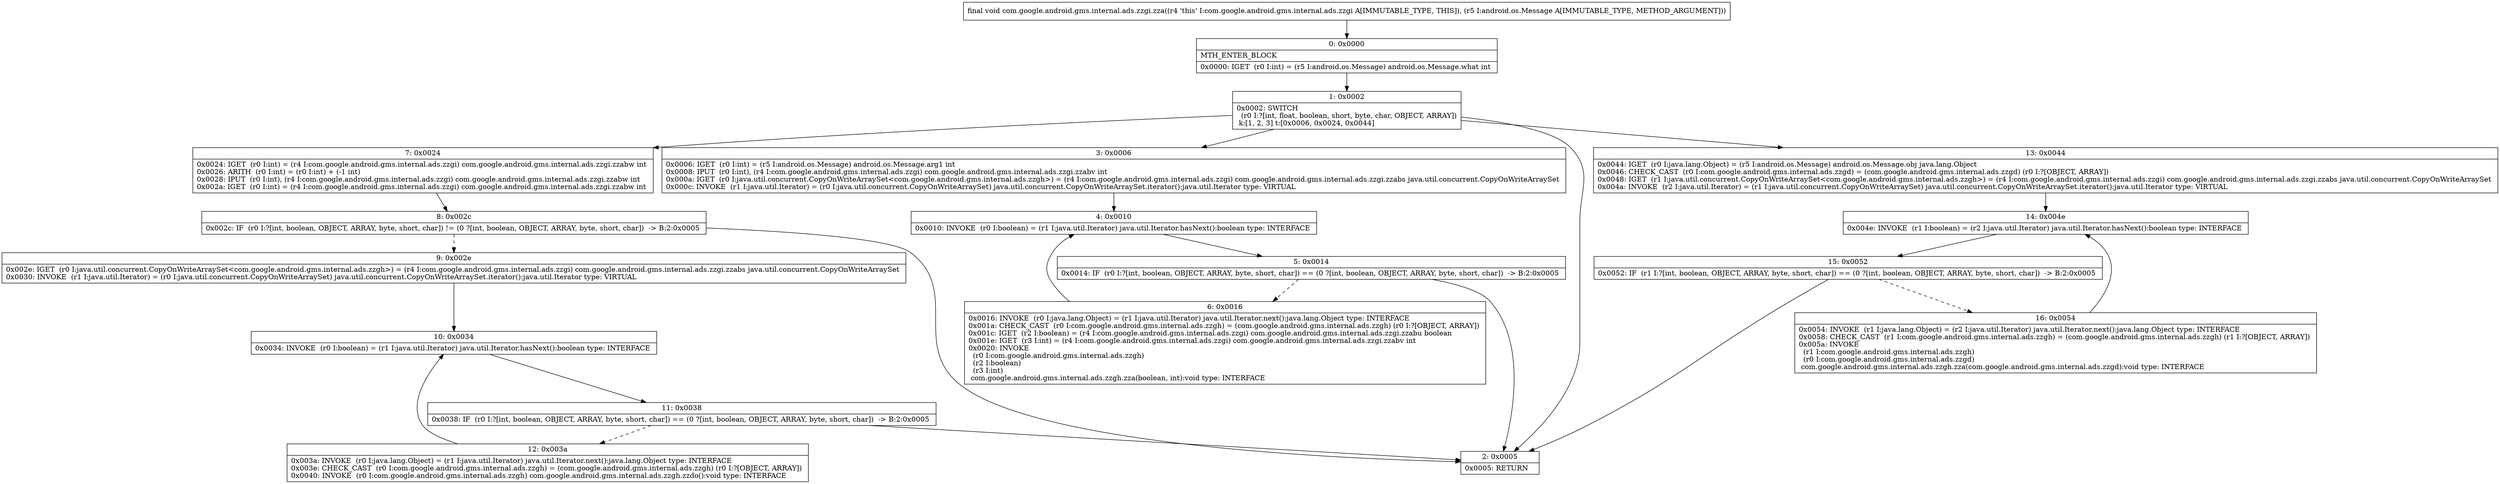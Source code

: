 digraph "CFG forcom.google.android.gms.internal.ads.zzgi.zza(Landroid\/os\/Message;)V" {
Node_0 [shape=record,label="{0\:\ 0x0000|MTH_ENTER_BLOCK\l|0x0000: IGET  (r0 I:int) = (r5 I:android.os.Message) android.os.Message.what int \l}"];
Node_1 [shape=record,label="{1\:\ 0x0002|0x0002: SWITCH  \l  (r0 I:?[int, float, boolean, short, byte, char, OBJECT, ARRAY])\l k:[1, 2, 3] t:[0x0006, 0x0024, 0x0044] \l}"];
Node_2 [shape=record,label="{2\:\ 0x0005|0x0005: RETURN   \l}"];
Node_3 [shape=record,label="{3\:\ 0x0006|0x0006: IGET  (r0 I:int) = (r5 I:android.os.Message) android.os.Message.arg1 int \l0x0008: IPUT  (r0 I:int), (r4 I:com.google.android.gms.internal.ads.zzgi) com.google.android.gms.internal.ads.zzgi.zzabv int \l0x000a: IGET  (r0 I:java.util.concurrent.CopyOnWriteArraySet\<com.google.android.gms.internal.ads.zzgh\>) = (r4 I:com.google.android.gms.internal.ads.zzgi) com.google.android.gms.internal.ads.zzgi.zzabs java.util.concurrent.CopyOnWriteArraySet \l0x000c: INVOKE  (r1 I:java.util.Iterator) = (r0 I:java.util.concurrent.CopyOnWriteArraySet) java.util.concurrent.CopyOnWriteArraySet.iterator():java.util.Iterator type: VIRTUAL \l}"];
Node_4 [shape=record,label="{4\:\ 0x0010|0x0010: INVOKE  (r0 I:boolean) = (r1 I:java.util.Iterator) java.util.Iterator.hasNext():boolean type: INTERFACE \l}"];
Node_5 [shape=record,label="{5\:\ 0x0014|0x0014: IF  (r0 I:?[int, boolean, OBJECT, ARRAY, byte, short, char]) == (0 ?[int, boolean, OBJECT, ARRAY, byte, short, char])  \-\> B:2:0x0005 \l}"];
Node_6 [shape=record,label="{6\:\ 0x0016|0x0016: INVOKE  (r0 I:java.lang.Object) = (r1 I:java.util.Iterator) java.util.Iterator.next():java.lang.Object type: INTERFACE \l0x001a: CHECK_CAST  (r0 I:com.google.android.gms.internal.ads.zzgh) = (com.google.android.gms.internal.ads.zzgh) (r0 I:?[OBJECT, ARRAY]) \l0x001c: IGET  (r2 I:boolean) = (r4 I:com.google.android.gms.internal.ads.zzgi) com.google.android.gms.internal.ads.zzgi.zzabu boolean \l0x001e: IGET  (r3 I:int) = (r4 I:com.google.android.gms.internal.ads.zzgi) com.google.android.gms.internal.ads.zzgi.zzabv int \l0x0020: INVOKE  \l  (r0 I:com.google.android.gms.internal.ads.zzgh)\l  (r2 I:boolean)\l  (r3 I:int)\l com.google.android.gms.internal.ads.zzgh.zza(boolean, int):void type: INTERFACE \l}"];
Node_7 [shape=record,label="{7\:\ 0x0024|0x0024: IGET  (r0 I:int) = (r4 I:com.google.android.gms.internal.ads.zzgi) com.google.android.gms.internal.ads.zzgi.zzabw int \l0x0026: ARITH  (r0 I:int) = (r0 I:int) + (\-1 int) \l0x0028: IPUT  (r0 I:int), (r4 I:com.google.android.gms.internal.ads.zzgi) com.google.android.gms.internal.ads.zzgi.zzabw int \l0x002a: IGET  (r0 I:int) = (r4 I:com.google.android.gms.internal.ads.zzgi) com.google.android.gms.internal.ads.zzgi.zzabw int \l}"];
Node_8 [shape=record,label="{8\:\ 0x002c|0x002c: IF  (r0 I:?[int, boolean, OBJECT, ARRAY, byte, short, char]) != (0 ?[int, boolean, OBJECT, ARRAY, byte, short, char])  \-\> B:2:0x0005 \l}"];
Node_9 [shape=record,label="{9\:\ 0x002e|0x002e: IGET  (r0 I:java.util.concurrent.CopyOnWriteArraySet\<com.google.android.gms.internal.ads.zzgh\>) = (r4 I:com.google.android.gms.internal.ads.zzgi) com.google.android.gms.internal.ads.zzgi.zzabs java.util.concurrent.CopyOnWriteArraySet \l0x0030: INVOKE  (r1 I:java.util.Iterator) = (r0 I:java.util.concurrent.CopyOnWriteArraySet) java.util.concurrent.CopyOnWriteArraySet.iterator():java.util.Iterator type: VIRTUAL \l}"];
Node_10 [shape=record,label="{10\:\ 0x0034|0x0034: INVOKE  (r0 I:boolean) = (r1 I:java.util.Iterator) java.util.Iterator.hasNext():boolean type: INTERFACE \l}"];
Node_11 [shape=record,label="{11\:\ 0x0038|0x0038: IF  (r0 I:?[int, boolean, OBJECT, ARRAY, byte, short, char]) == (0 ?[int, boolean, OBJECT, ARRAY, byte, short, char])  \-\> B:2:0x0005 \l}"];
Node_12 [shape=record,label="{12\:\ 0x003a|0x003a: INVOKE  (r0 I:java.lang.Object) = (r1 I:java.util.Iterator) java.util.Iterator.next():java.lang.Object type: INTERFACE \l0x003e: CHECK_CAST  (r0 I:com.google.android.gms.internal.ads.zzgh) = (com.google.android.gms.internal.ads.zzgh) (r0 I:?[OBJECT, ARRAY]) \l0x0040: INVOKE  (r0 I:com.google.android.gms.internal.ads.zzgh) com.google.android.gms.internal.ads.zzgh.zzdo():void type: INTERFACE \l}"];
Node_13 [shape=record,label="{13\:\ 0x0044|0x0044: IGET  (r0 I:java.lang.Object) = (r5 I:android.os.Message) android.os.Message.obj java.lang.Object \l0x0046: CHECK_CAST  (r0 I:com.google.android.gms.internal.ads.zzgd) = (com.google.android.gms.internal.ads.zzgd) (r0 I:?[OBJECT, ARRAY]) \l0x0048: IGET  (r1 I:java.util.concurrent.CopyOnWriteArraySet\<com.google.android.gms.internal.ads.zzgh\>) = (r4 I:com.google.android.gms.internal.ads.zzgi) com.google.android.gms.internal.ads.zzgi.zzabs java.util.concurrent.CopyOnWriteArraySet \l0x004a: INVOKE  (r2 I:java.util.Iterator) = (r1 I:java.util.concurrent.CopyOnWriteArraySet) java.util.concurrent.CopyOnWriteArraySet.iterator():java.util.Iterator type: VIRTUAL \l}"];
Node_14 [shape=record,label="{14\:\ 0x004e|0x004e: INVOKE  (r1 I:boolean) = (r2 I:java.util.Iterator) java.util.Iterator.hasNext():boolean type: INTERFACE \l}"];
Node_15 [shape=record,label="{15\:\ 0x0052|0x0052: IF  (r1 I:?[int, boolean, OBJECT, ARRAY, byte, short, char]) == (0 ?[int, boolean, OBJECT, ARRAY, byte, short, char])  \-\> B:2:0x0005 \l}"];
Node_16 [shape=record,label="{16\:\ 0x0054|0x0054: INVOKE  (r1 I:java.lang.Object) = (r2 I:java.util.Iterator) java.util.Iterator.next():java.lang.Object type: INTERFACE \l0x0058: CHECK_CAST  (r1 I:com.google.android.gms.internal.ads.zzgh) = (com.google.android.gms.internal.ads.zzgh) (r1 I:?[OBJECT, ARRAY]) \l0x005a: INVOKE  \l  (r1 I:com.google.android.gms.internal.ads.zzgh)\l  (r0 I:com.google.android.gms.internal.ads.zzgd)\l com.google.android.gms.internal.ads.zzgh.zza(com.google.android.gms.internal.ads.zzgd):void type: INTERFACE \l}"];
MethodNode[shape=record,label="{final void com.google.android.gms.internal.ads.zzgi.zza((r4 'this' I:com.google.android.gms.internal.ads.zzgi A[IMMUTABLE_TYPE, THIS]), (r5 I:android.os.Message A[IMMUTABLE_TYPE, METHOD_ARGUMENT])) }"];
MethodNode -> Node_0;
Node_0 -> Node_1;
Node_1 -> Node_2;
Node_1 -> Node_3;
Node_1 -> Node_7;
Node_1 -> Node_13;
Node_3 -> Node_4;
Node_4 -> Node_5;
Node_5 -> Node_2;
Node_5 -> Node_6[style=dashed];
Node_6 -> Node_4;
Node_7 -> Node_8;
Node_8 -> Node_2;
Node_8 -> Node_9[style=dashed];
Node_9 -> Node_10;
Node_10 -> Node_11;
Node_11 -> Node_2;
Node_11 -> Node_12[style=dashed];
Node_12 -> Node_10;
Node_13 -> Node_14;
Node_14 -> Node_15;
Node_15 -> Node_2;
Node_15 -> Node_16[style=dashed];
Node_16 -> Node_14;
}

